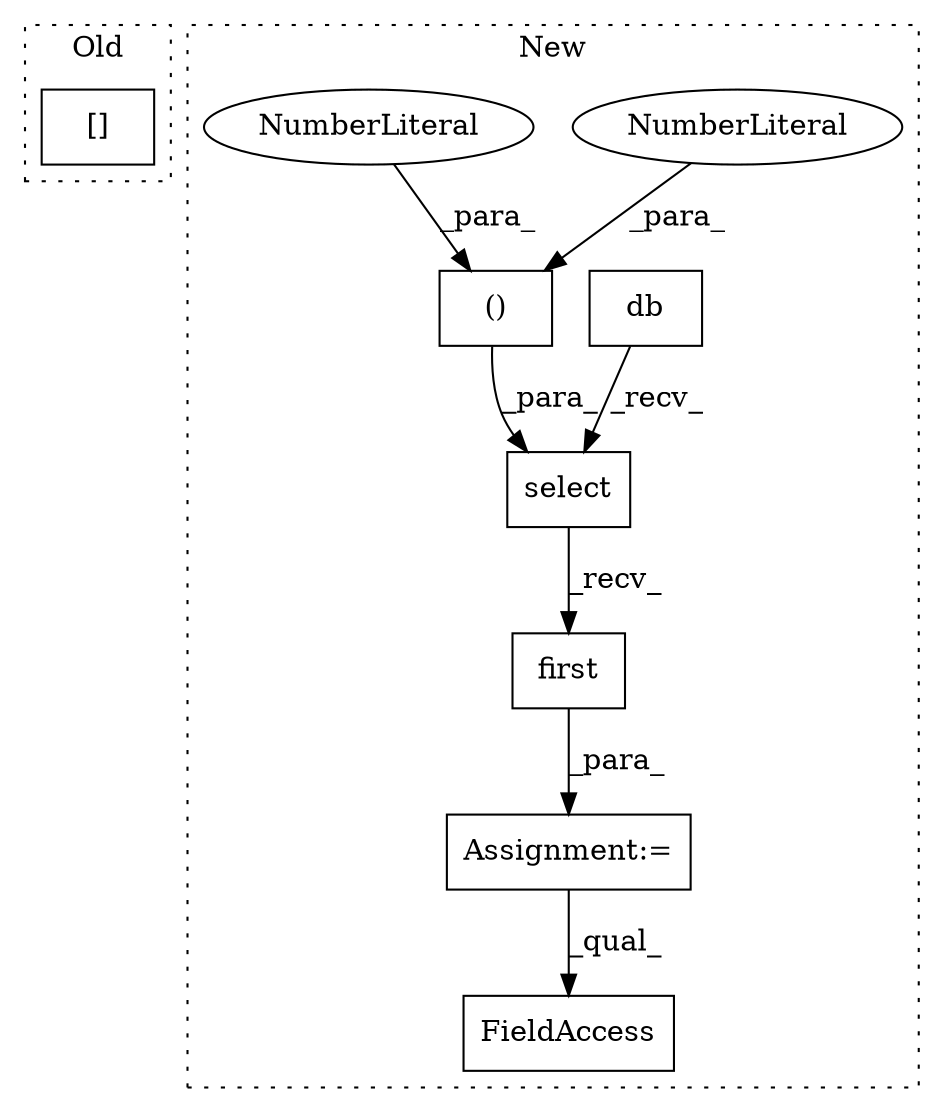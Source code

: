 digraph G {
subgraph cluster0 {
1 [label="[]" a="2" s="41723,41748" l="6,1" shape="box"];
label = "Old";
style="dotted";
}
subgraph cluster1 {
2 [label="db" a="32" s="35854,35879" l="3,1" shape="box"];
3 [label="select" a="32" s="35881,35923" l="7,2" shape="box"];
4 [label="()" a="106" s="35908" l="15" shape="box"];
5 [label="NumberLiteral" a="34" s="35922" l="1" shape="ellipse"];
6 [label="NumberLiteral" a="34" s="35908" l="1" shape="ellipse"];
7 [label="Assignment:=" a="7" s="35853" l="1" shape="box"];
8 [label="FieldAccess" a="22" s="36169" l="9" shape="box"];
9 [label="first" a="32" s="35926" l="7" shape="box"];
label = "New";
style="dotted";
}
2 -> 3 [label="_recv_"];
3 -> 9 [label="_recv_"];
4 -> 3 [label="_para_"];
5 -> 4 [label="_para_"];
6 -> 4 [label="_para_"];
7 -> 8 [label="_qual_"];
9 -> 7 [label="_para_"];
}